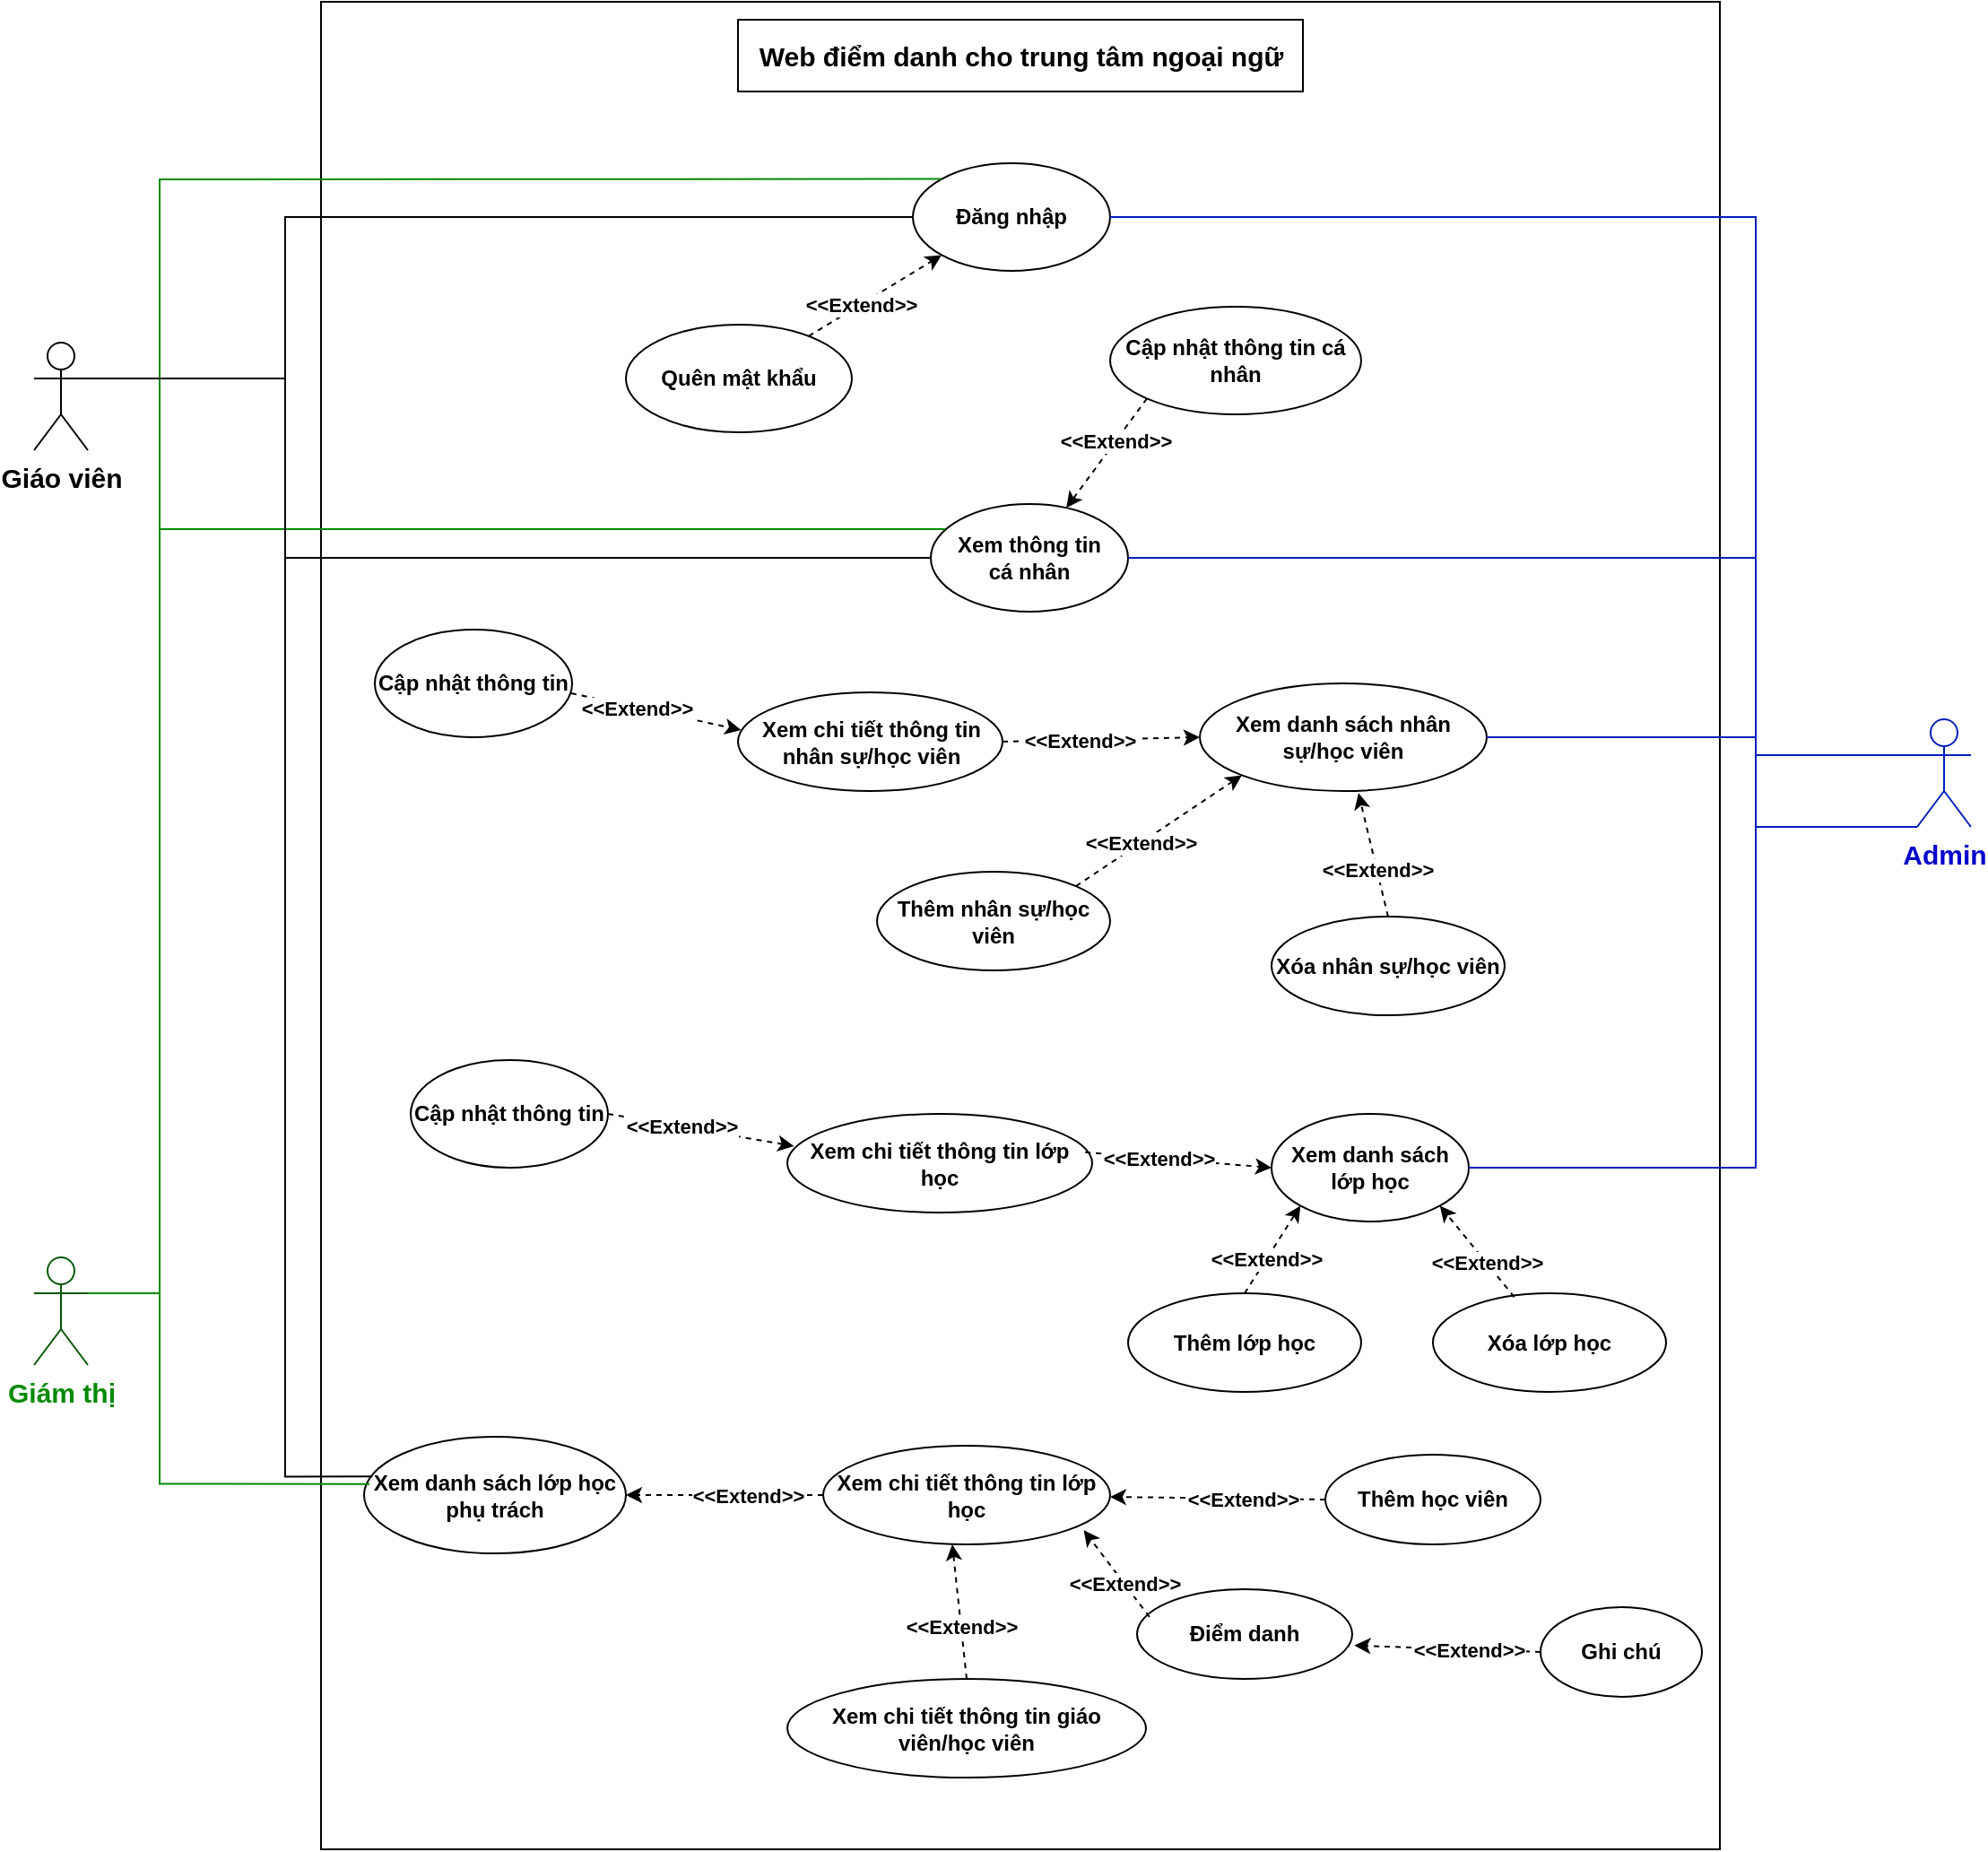 <mxfile version="20.8.23" type="github">
  <diagram name="Page-1" id="CRNQidJyGZVOagn2CQu6">
    <mxGraphModel dx="2924" dy="1124" grid="1" gridSize="10" guides="1" tooltips="1" connect="1" arrows="1" fold="1" page="1" pageScale="1" pageWidth="850" pageHeight="1100" math="0" shadow="0">
      <root>
        <mxCell id="0" />
        <mxCell id="1" parent="0" />
        <mxCell id="foU8qJLjKtTW0TO3vTlr-1" value="" style="rounded=0;whiteSpace=wrap;html=1;fontStyle=1" parent="1" vertex="1">
          <mxGeometry x="60" y="35" width="780" height="1030" as="geometry" />
        </mxCell>
        <mxCell id="foU8qJLjKtTW0TO3vTlr-2" value="&lt;font style=&quot;font-size: 15px;&quot;&gt;&lt;span&gt;Web điểm danh cho trung tâm ngoại ngữ&lt;/span&gt;&lt;/font&gt;" style="rounded=0;whiteSpace=wrap;html=1;fontStyle=1" parent="1" vertex="1">
          <mxGeometry x="292.5" y="45" width="315" height="40" as="geometry" />
        </mxCell>
        <mxCell id="foU8qJLjKtTW0TO3vTlr-3" value="&lt;font style=&quot;&quot; color=&quot;#0000cc&quot;&gt;Admin&lt;/font&gt;" style="shape=umlActor;verticalLabelPosition=bottom;verticalAlign=top;html=1;outlineConnect=0;fontSize=15;fillColor=none;fontColor=#ffffff;strokeColor=#001DBC;fontStyle=1" parent="1" vertex="1">
          <mxGeometry x="950" y="435" width="30" height="60" as="geometry" />
        </mxCell>
        <mxCell id="foU8qJLjKtTW0TO3vTlr-12" value="Giáo viên" style="shape=umlActor;verticalLabelPosition=bottom;verticalAlign=top;html=1;outlineConnect=0;fontSize=15;fontStyle=1" parent="1" vertex="1">
          <mxGeometry x="-100" y="225" width="30" height="60" as="geometry" />
        </mxCell>
        <mxCell id="foU8qJLjKtTW0TO3vTlr-16" value="Đăng nhập" style="ellipse;whiteSpace=wrap;html=1;fontStyle=1" parent="1" vertex="1">
          <mxGeometry x="390" y="125" width="110" height="60" as="geometry" />
        </mxCell>
        <mxCell id="foU8qJLjKtTW0TO3vTlr-18" value="Quên mật khẩu" style="ellipse;whiteSpace=wrap;html=1;fontStyle=1" parent="1" vertex="1">
          <mxGeometry x="230" y="215" width="126" height="60" as="geometry" />
        </mxCell>
        <mxCell id="foU8qJLjKtTW0TO3vTlr-19" value="" style="endArrow=classic;html=1;rounded=0;entryX=0;entryY=1;entryDx=0;entryDy=0;dashed=1;fontStyle=1" parent="1" source="foU8qJLjKtTW0TO3vTlr-18" target="foU8qJLjKtTW0TO3vTlr-16" edge="1">
          <mxGeometry width="50" height="50" relative="1" as="geometry">
            <mxPoint x="501" y="245" as="sourcePoint" />
            <mxPoint x="431" y="275" as="targetPoint" />
          </mxGeometry>
        </mxCell>
        <mxCell id="foU8qJLjKtTW0TO3vTlr-20" value="&amp;lt;&amp;lt;Extend&amp;gt;&amp;gt;" style="edgeLabel;html=1;align=center;verticalAlign=middle;resizable=0;points=[];fontStyle=1" parent="foU8qJLjKtTW0TO3vTlr-19" connectable="0" vertex="1">
          <mxGeometry x="-0.223" relative="1" as="geometry">
            <mxPoint as="offset" />
          </mxGeometry>
        </mxCell>
        <mxCell id="foU8qJLjKtTW0TO3vTlr-26" value="Xem danh sách lớp học" style="ellipse;whiteSpace=wrap;html=1;fontStyle=1" parent="1" vertex="1">
          <mxGeometry x="590" y="655" width="110" height="60" as="geometry" />
        </mxCell>
        <mxCell id="foU8qJLjKtTW0TO3vTlr-28" value="Xem thông tin&lt;br&gt;cá nhân" style="ellipse;whiteSpace=wrap;html=1;fontStyle=1" parent="1" vertex="1">
          <mxGeometry x="400" y="315" width="110" height="60" as="geometry" />
        </mxCell>
        <mxCell id="foU8qJLjKtTW0TO3vTlr-29" value="Xem danh sách nhân sự/học viên" style="ellipse;whiteSpace=wrap;html=1;fontStyle=1" parent="1" vertex="1">
          <mxGeometry x="550" y="415" width="160" height="60" as="geometry" />
        </mxCell>
        <mxCell id="foU8qJLjKtTW0TO3vTlr-31" value="" style="endArrow=none;html=1;rounded=0;fontSize=15;exitX=1;exitY=0.333;exitDx=0;exitDy=0;exitPerimeter=0;entryX=0;entryY=0.5;entryDx=0;entryDy=0;fontStyle=1" parent="1" source="foU8qJLjKtTW0TO3vTlr-12" target="foU8qJLjKtTW0TO3vTlr-16" edge="1">
          <mxGeometry width="50" height="50" relative="1" as="geometry">
            <mxPoint x="420" y="455" as="sourcePoint" />
            <mxPoint x="470" y="405" as="targetPoint" />
            <Array as="points">
              <mxPoint x="40" y="245" />
              <mxPoint x="40" y="155" />
            </Array>
          </mxGeometry>
        </mxCell>
        <mxCell id="foU8qJLjKtTW0TO3vTlr-33" value="" style="endArrow=none;html=1;rounded=0;fontSize=15;exitX=1;exitY=0.333;exitDx=0;exitDy=0;exitPerimeter=0;entryX=0;entryY=0.5;entryDx=0;entryDy=0;fontStyle=1" parent="1" source="foU8qJLjKtTW0TO3vTlr-12" target="foU8qJLjKtTW0TO3vTlr-28" edge="1">
          <mxGeometry width="50" height="50" relative="1" as="geometry">
            <mxPoint x="50" y="465" as="sourcePoint" />
            <mxPoint x="400" y="345" as="targetPoint" />
            <Array as="points">
              <mxPoint x="40" y="245" />
              <mxPoint x="40" y="345" />
            </Array>
          </mxGeometry>
        </mxCell>
        <mxCell id="foU8qJLjKtTW0TO3vTlr-37" value="" style="endArrow=none;html=1;rounded=0;fontSize=15;fillColor=#0050ef;strokeColor=#001DBC;entryX=0;entryY=0.333;entryDx=0;entryDy=0;entryPerimeter=0;exitX=1;exitY=0.5;exitDx=0;exitDy=0;fontStyle=1" parent="1" source="foU8qJLjKtTW0TO3vTlr-16" target="foU8qJLjKtTW0TO3vTlr-3" edge="1">
          <mxGeometry width="50" height="50" relative="1" as="geometry">
            <mxPoint x="520" y="455" as="sourcePoint" />
            <mxPoint x="570" y="405" as="targetPoint" />
            <Array as="points">
              <mxPoint x="860" y="155" />
              <mxPoint x="860" y="455" />
            </Array>
          </mxGeometry>
        </mxCell>
        <mxCell id="foU8qJLjKtTW0TO3vTlr-39" value="" style="endArrow=none;html=1;rounded=0;fontSize=15;fillColor=#0050ef;strokeColor=#001DBC;exitX=1;exitY=0.5;exitDx=0;exitDy=0;entryX=0;entryY=0.333;entryDx=0;entryDy=0;entryPerimeter=0;fontStyle=1" parent="1" source="foU8qJLjKtTW0TO3vTlr-28" target="foU8qJLjKtTW0TO3vTlr-3" edge="1">
          <mxGeometry width="50" height="50" relative="1" as="geometry">
            <mxPoint x="510" y="345" as="sourcePoint" />
            <mxPoint x="860" y="455" as="targetPoint" />
            <Array as="points">
              <mxPoint x="860" y="345" />
              <mxPoint x="860" y="455" />
            </Array>
          </mxGeometry>
        </mxCell>
        <mxCell id="foU8qJLjKtTW0TO3vTlr-40" value="" style="endArrow=none;html=1;rounded=0;fontSize=15;fillColor=#0050ef;strokeColor=#001DBC;exitX=1;exitY=0.5;exitDx=0;exitDy=0;entryX=0;entryY=1;entryDx=0;entryDy=0;entryPerimeter=0;fontStyle=1;edgeStyle=orthogonalEdgeStyle;" parent="1" source="foU8qJLjKtTW0TO3vTlr-29" target="foU8qJLjKtTW0TO3vTlr-3" edge="1">
          <mxGeometry width="50" height="50" relative="1" as="geometry">
            <mxPoint x="510" y="435" as="sourcePoint" />
            <mxPoint x="870" y="465" as="targetPoint" />
            <Array as="points">
              <mxPoint x="860" y="445" />
              <mxPoint x="860" y="495" />
            </Array>
          </mxGeometry>
        </mxCell>
        <mxCell id="foU8qJLjKtTW0TO3vTlr-42" value="" style="endArrow=none;html=1;rounded=0;fontSize=15;fillColor=#0050ef;strokeColor=#001DBC;exitX=1;exitY=0.5;exitDx=0;exitDy=0;entryX=0;entryY=1;entryDx=0;entryDy=0;entryPerimeter=0;fontStyle=1" parent="1" source="foU8qJLjKtTW0TO3vTlr-26" target="foU8qJLjKtTW0TO3vTlr-3" edge="1">
          <mxGeometry width="50" height="50" relative="1" as="geometry">
            <mxPoint x="720" y="665" as="sourcePoint" />
            <mxPoint x="870" y="505" as="targetPoint" />
            <Array as="points">
              <mxPoint x="860" y="685" />
              <mxPoint x="860" y="495" />
            </Array>
          </mxGeometry>
        </mxCell>
        <mxCell id="xnCUMMj6vFn5ndqKwVFb-1" value="&lt;font color=&quot;#008a00&quot;&gt;Giám thị&lt;/font&gt;" style="shape=umlActor;verticalLabelPosition=bottom;verticalAlign=top;html=1;outlineConnect=0;fontSize=15;fontStyle=1;fillColor=none;fontColor=#ffffff;strokeColor=#005700;" parent="1" vertex="1">
          <mxGeometry x="-100" y="735" width="30" height="60" as="geometry" />
        </mxCell>
        <mxCell id="xnCUMMj6vFn5ndqKwVFb-2" value="" style="endArrow=none;html=1;rounded=0;fontColor=#008a00;strokeColor=#008a00;exitX=1;exitY=0.333;exitDx=0;exitDy=0;exitPerimeter=0;entryX=0;entryY=0;entryDx=0;entryDy=0;" parent="1" source="xnCUMMj6vFn5ndqKwVFb-1" target="foU8qJLjKtTW0TO3vTlr-16" edge="1">
          <mxGeometry width="50" height="50" relative="1" as="geometry">
            <mxPoint x="-20" y="775" as="sourcePoint" />
            <mxPoint x="30" y="725" as="targetPoint" />
            <Array as="points">
              <mxPoint x="-30" y="755" />
              <mxPoint x="-30" y="134" />
            </Array>
          </mxGeometry>
        </mxCell>
        <mxCell id="xnCUMMj6vFn5ndqKwVFb-4" value="" style="endArrow=none;html=1;rounded=0;fontColor=#008a00;strokeColor=#008a00;exitX=1;exitY=0.333;exitDx=0;exitDy=0;exitPerimeter=0;entryX=0.073;entryY=0.233;entryDx=0;entryDy=0;entryPerimeter=0;" parent="1" source="xnCUMMj6vFn5ndqKwVFb-1" target="foU8qJLjKtTW0TO3vTlr-28" edge="1">
          <mxGeometry width="50" height="50" relative="1" as="geometry">
            <mxPoint x="-60" y="765" as="sourcePoint" />
            <mxPoint x="416" y="276" as="targetPoint" />
            <Array as="points">
              <mxPoint x="-30" y="755" />
              <mxPoint x="-30" y="329" />
            </Array>
          </mxGeometry>
        </mxCell>
        <mxCell id="xnCUMMj6vFn5ndqKwVFb-8" value="Ghi chú" style="ellipse;whiteSpace=wrap;html=1;fontStyle=1" parent="1" vertex="1">
          <mxGeometry x="740" y="930" width="90" height="50" as="geometry" />
        </mxCell>
        <mxCell id="xnCUMMj6vFn5ndqKwVFb-9" value="" style="endArrow=classic;html=1;rounded=0;exitX=0;exitY=0.5;exitDx=0;exitDy=0;dashed=1;fontStyle=1;entryX=1.01;entryY=0.627;entryDx=0;entryDy=0;entryPerimeter=0;" parent="1" source="xnCUMMj6vFn5ndqKwVFb-8" target="JiPtHDF4y1pOYtlBRICb-31" edge="1">
          <mxGeometry width="50" height="50" relative="1" as="geometry">
            <mxPoint x="580" y="125" as="sourcePoint" />
            <mxPoint x="530" y="1125" as="targetPoint" />
          </mxGeometry>
        </mxCell>
        <mxCell id="xnCUMMj6vFn5ndqKwVFb-10" value="&amp;lt;&amp;lt;Extend&amp;gt;&amp;gt;" style="edgeLabel;html=1;align=center;verticalAlign=middle;resizable=0;points=[];fontStyle=1" parent="xnCUMMj6vFn5ndqKwVFb-9" connectable="0" vertex="1">
          <mxGeometry x="-0.223" relative="1" as="geometry">
            <mxPoint as="offset" />
          </mxGeometry>
        </mxCell>
        <mxCell id="JiPtHDF4y1pOYtlBRICb-1" value="Cập nhật thông tin cá nhân" style="ellipse;whiteSpace=wrap;html=1;fontStyle=1" parent="1" vertex="1">
          <mxGeometry x="500" y="205" width="140" height="60" as="geometry" />
        </mxCell>
        <mxCell id="JiPtHDF4y1pOYtlBRICb-2" value="" style="endArrow=classic;html=1;rounded=0;exitX=0;exitY=1;exitDx=0;exitDy=0;dashed=1;fontStyle=1;" parent="1" source="JiPtHDF4y1pOYtlBRICb-1" target="foU8qJLjKtTW0TO3vTlr-28" edge="1">
          <mxGeometry width="50" height="50" relative="1" as="geometry">
            <mxPoint x="550" y="255" as="sourcePoint" />
            <mxPoint x="494" y="186" as="targetPoint" />
          </mxGeometry>
        </mxCell>
        <mxCell id="JiPtHDF4y1pOYtlBRICb-3" value="&amp;lt;&amp;lt;Extend&amp;gt;&amp;gt;" style="edgeLabel;html=1;align=center;verticalAlign=middle;resizable=0;points=[];fontStyle=1" parent="JiPtHDF4y1pOYtlBRICb-2" connectable="0" vertex="1">
          <mxGeometry x="-0.223" relative="1" as="geometry">
            <mxPoint as="offset" />
          </mxGeometry>
        </mxCell>
        <mxCell id="JiPtHDF4y1pOYtlBRICb-4" value="Xem chi tiết thông tin nhân sự/học viên" style="ellipse;whiteSpace=wrap;html=1;fontStyle=1" parent="1" vertex="1">
          <mxGeometry x="292.5" y="420" width="147.5" height="55" as="geometry" />
        </mxCell>
        <mxCell id="JiPtHDF4y1pOYtlBRICb-5" value="Cập nhật thông tin" style="ellipse;whiteSpace=wrap;html=1;fontStyle=1" parent="1" vertex="1">
          <mxGeometry x="90" y="385" width="110" height="60" as="geometry" />
        </mxCell>
        <mxCell id="JiPtHDF4y1pOYtlBRICb-6" value="Thêm nhân sự/học viên" style="ellipse;whiteSpace=wrap;html=1;fontStyle=1" parent="1" vertex="1">
          <mxGeometry x="370" y="520" width="130" height="55" as="geometry" />
        </mxCell>
        <mxCell id="JiPtHDF4y1pOYtlBRICb-7" value="Xóa nhân sự/học viên" style="ellipse;whiteSpace=wrap;html=1;fontStyle=1" parent="1" vertex="1">
          <mxGeometry x="590" y="545" width="130" height="55" as="geometry" />
        </mxCell>
        <mxCell id="JiPtHDF4y1pOYtlBRICb-8" value="" style="endArrow=classic;html=1;rounded=0;exitX=1;exitY=0.5;exitDx=0;exitDy=0;dashed=1;fontStyle=1;entryX=0;entryY=0.5;entryDx=0;entryDy=0;" parent="1" source="JiPtHDF4y1pOYtlBRICb-4" target="foU8qJLjKtTW0TO3vTlr-29" edge="1">
          <mxGeometry width="50" height="50" relative="1" as="geometry">
            <mxPoint x="531" y="266" as="sourcePoint" />
            <mxPoint x="486" y="327" as="targetPoint" />
          </mxGeometry>
        </mxCell>
        <mxCell id="JiPtHDF4y1pOYtlBRICb-9" value="&amp;lt;&amp;lt;Extend&amp;gt;&amp;gt;" style="edgeLabel;html=1;align=center;verticalAlign=middle;resizable=0;points=[];fontStyle=1" parent="JiPtHDF4y1pOYtlBRICb-8" connectable="0" vertex="1">
          <mxGeometry x="-0.223" relative="1" as="geometry">
            <mxPoint as="offset" />
          </mxGeometry>
        </mxCell>
        <mxCell id="JiPtHDF4y1pOYtlBRICb-11" value="" style="endArrow=classic;html=1;rounded=0;exitX=1;exitY=0;exitDx=0;exitDy=0;dashed=1;fontStyle=1;entryX=0;entryY=1;entryDx=0;entryDy=0;" parent="1" source="JiPtHDF4y1pOYtlBRICb-6" target="foU8qJLjKtTW0TO3vTlr-29" edge="1">
          <mxGeometry width="50" height="50" relative="1" as="geometry">
            <mxPoint x="432" y="475" as="sourcePoint" />
            <mxPoint x="560" y="455" as="targetPoint" />
          </mxGeometry>
        </mxCell>
        <mxCell id="JiPtHDF4y1pOYtlBRICb-12" value="&amp;lt;&amp;lt;Extend&amp;gt;&amp;gt;" style="edgeLabel;html=1;align=center;verticalAlign=middle;resizable=0;points=[];fontStyle=1" parent="JiPtHDF4y1pOYtlBRICb-11" connectable="0" vertex="1">
          <mxGeometry x="-0.223" relative="1" as="geometry">
            <mxPoint as="offset" />
          </mxGeometry>
        </mxCell>
        <mxCell id="JiPtHDF4y1pOYtlBRICb-13" value="" style="endArrow=classic;html=1;rounded=0;exitX=0.5;exitY=0;exitDx=0;exitDy=0;dashed=1;fontStyle=1;entryX=0.553;entryY=1.019;entryDx=0;entryDy=0;entryPerimeter=0;" parent="1" source="JiPtHDF4y1pOYtlBRICb-7" target="foU8qJLjKtTW0TO3vTlr-29" edge="1">
          <mxGeometry width="50" height="50" relative="1" as="geometry">
            <mxPoint x="442" y="485" as="sourcePoint" />
            <mxPoint x="570" y="465" as="targetPoint" />
          </mxGeometry>
        </mxCell>
        <mxCell id="JiPtHDF4y1pOYtlBRICb-14" value="&amp;lt;&amp;lt;Extend&amp;gt;&amp;gt;" style="edgeLabel;html=1;align=center;verticalAlign=middle;resizable=0;points=[];fontStyle=1" parent="JiPtHDF4y1pOYtlBRICb-13" connectable="0" vertex="1">
          <mxGeometry x="-0.223" relative="1" as="geometry">
            <mxPoint as="offset" />
          </mxGeometry>
        </mxCell>
        <mxCell id="JiPtHDF4y1pOYtlBRICb-15" value="" style="endArrow=classic;html=1;rounded=0;exitX=0.995;exitY=0.592;exitDx=0;exitDy=0;dashed=1;fontStyle=1;entryX=0.012;entryY=0.381;entryDx=0;entryDy=0;entryPerimeter=0;exitPerimeter=0;" parent="1" source="JiPtHDF4y1pOYtlBRICb-5" target="JiPtHDF4y1pOYtlBRICb-4" edge="1">
          <mxGeometry width="50" height="50" relative="1" as="geometry">
            <mxPoint x="665" y="545" as="sourcePoint" />
            <mxPoint x="648" y="486" as="targetPoint" />
          </mxGeometry>
        </mxCell>
        <mxCell id="JiPtHDF4y1pOYtlBRICb-16" value="&amp;lt;&amp;lt;Extend&amp;gt;&amp;gt;" style="edgeLabel;html=1;align=center;verticalAlign=middle;resizable=0;points=[];fontStyle=1" parent="JiPtHDF4y1pOYtlBRICb-15" connectable="0" vertex="1">
          <mxGeometry x="-0.223" relative="1" as="geometry">
            <mxPoint as="offset" />
          </mxGeometry>
        </mxCell>
        <mxCell id="JiPtHDF4y1pOYtlBRICb-17" value="Xem chi tiết thông tin lớp học" style="ellipse;whiteSpace=wrap;html=1;fontStyle=1" parent="1" vertex="1">
          <mxGeometry x="320" y="655" width="170" height="55" as="geometry" />
        </mxCell>
        <mxCell id="JiPtHDF4y1pOYtlBRICb-18" value="Cập nhật thông tin" style="ellipse;whiteSpace=wrap;html=1;fontStyle=1" parent="1" vertex="1">
          <mxGeometry x="110" y="625" width="110" height="60" as="geometry" />
        </mxCell>
        <mxCell id="JiPtHDF4y1pOYtlBRICb-19" value="Thêm lớp học" style="ellipse;whiteSpace=wrap;html=1;fontStyle=1" parent="1" vertex="1">
          <mxGeometry x="510" y="755" width="130" height="55" as="geometry" />
        </mxCell>
        <mxCell id="JiPtHDF4y1pOYtlBRICb-20" value="Xóa lớp học" style="ellipse;whiteSpace=wrap;html=1;fontStyle=1" parent="1" vertex="1">
          <mxGeometry x="680" y="755" width="130" height="55" as="geometry" />
        </mxCell>
        <mxCell id="JiPtHDF4y1pOYtlBRICb-21" value="" style="endArrow=classic;html=1;rounded=0;exitX=1;exitY=0.5;exitDx=0;exitDy=0;dashed=1;fontStyle=1;entryX=0.022;entryY=0.327;entryDx=0;entryDy=0;entryPerimeter=0;" parent="1" source="JiPtHDF4y1pOYtlBRICb-18" target="JiPtHDF4y1pOYtlBRICb-17" edge="1">
          <mxGeometry width="50" height="50" relative="1" as="geometry">
            <mxPoint x="229" y="431" as="sourcePoint" />
            <mxPoint x="332" y="451" as="targetPoint" />
          </mxGeometry>
        </mxCell>
        <mxCell id="JiPtHDF4y1pOYtlBRICb-22" value="&amp;lt;&amp;lt;Extend&amp;gt;&amp;gt;" style="edgeLabel;html=1;align=center;verticalAlign=middle;resizable=0;points=[];fontStyle=1" parent="JiPtHDF4y1pOYtlBRICb-21" connectable="0" vertex="1">
          <mxGeometry x="-0.223" relative="1" as="geometry">
            <mxPoint as="offset" />
          </mxGeometry>
        </mxCell>
        <mxCell id="JiPtHDF4y1pOYtlBRICb-24" value="" style="endArrow=classic;html=1;rounded=0;exitX=0.977;exitY=0.388;exitDx=0;exitDy=0;dashed=1;fontStyle=1;entryX=0;entryY=0.5;entryDx=0;entryDy=0;exitPerimeter=0;" parent="1" source="JiPtHDF4y1pOYtlBRICb-17" target="foU8qJLjKtTW0TO3vTlr-26" edge="1">
          <mxGeometry width="50" height="50" relative="1" as="geometry">
            <mxPoint x="303" y="685" as="sourcePoint" />
            <mxPoint x="405" y="695" as="targetPoint" />
          </mxGeometry>
        </mxCell>
        <mxCell id="JiPtHDF4y1pOYtlBRICb-25" value="&amp;lt;&amp;lt;Extend&amp;gt;&amp;gt;" style="edgeLabel;html=1;align=center;verticalAlign=middle;resizable=0;points=[];fontStyle=1" parent="JiPtHDF4y1pOYtlBRICb-24" connectable="0" vertex="1">
          <mxGeometry x="-0.223" relative="1" as="geometry">
            <mxPoint as="offset" />
          </mxGeometry>
        </mxCell>
        <mxCell id="JiPtHDF4y1pOYtlBRICb-26" value="" style="endArrow=classic;html=1;rounded=0;exitX=0.5;exitY=0;exitDx=0;exitDy=0;dashed=1;fontStyle=1;entryX=0;entryY=1;entryDx=0;entryDy=0;" parent="1" source="JiPtHDF4y1pOYtlBRICb-19" target="foU8qJLjKtTW0TO3vTlr-26" edge="1">
          <mxGeometry width="50" height="50" relative="1" as="geometry">
            <mxPoint x="477" y="689" as="sourcePoint" />
            <mxPoint x="600" y="695" as="targetPoint" />
          </mxGeometry>
        </mxCell>
        <mxCell id="JiPtHDF4y1pOYtlBRICb-27" value="&amp;lt;&amp;lt;Extend&amp;gt;&amp;gt;" style="edgeLabel;html=1;align=center;verticalAlign=middle;resizable=0;points=[];fontStyle=1" parent="JiPtHDF4y1pOYtlBRICb-26" connectable="0" vertex="1">
          <mxGeometry x="-0.223" relative="1" as="geometry">
            <mxPoint as="offset" />
          </mxGeometry>
        </mxCell>
        <mxCell id="JiPtHDF4y1pOYtlBRICb-28" value="" style="endArrow=classic;html=1;rounded=0;exitX=0.349;exitY=0.039;exitDx=0;exitDy=0;dashed=1;fontStyle=1;entryX=1;entryY=1;entryDx=0;entryDy=0;exitPerimeter=0;" parent="1" source="JiPtHDF4y1pOYtlBRICb-20" target="foU8qJLjKtTW0TO3vTlr-26" edge="1">
          <mxGeometry width="50" height="50" relative="1" as="geometry">
            <mxPoint x="487" y="699" as="sourcePoint" />
            <mxPoint x="610" y="705" as="targetPoint" />
          </mxGeometry>
        </mxCell>
        <mxCell id="JiPtHDF4y1pOYtlBRICb-29" value="&amp;lt;&amp;lt;Extend&amp;gt;&amp;gt;" style="edgeLabel;html=1;align=center;verticalAlign=middle;resizable=0;points=[];fontStyle=1" parent="JiPtHDF4y1pOYtlBRICb-28" connectable="0" vertex="1">
          <mxGeometry x="-0.223" relative="1" as="geometry">
            <mxPoint as="offset" />
          </mxGeometry>
        </mxCell>
        <mxCell id="JiPtHDF4y1pOYtlBRICb-30" value="Xem danh sách lớp học phụ trách" style="ellipse;whiteSpace=wrap;html=1;fontStyle=1" parent="1" vertex="1">
          <mxGeometry x="84" y="835" width="146" height="65" as="geometry" />
        </mxCell>
        <mxCell id="JiPtHDF4y1pOYtlBRICb-31" value="Điểm danh" style="ellipse;whiteSpace=wrap;html=1;fontStyle=1" parent="1" vertex="1">
          <mxGeometry x="515" y="920" width="120" height="50" as="geometry" />
        </mxCell>
        <mxCell id="JiPtHDF4y1pOYtlBRICb-32" value="" style="endArrow=classic;html=1;rounded=0;exitX=0.058;exitY=0.31;exitDx=0;exitDy=0;dashed=1;fontStyle=1;exitPerimeter=0;entryX=0.908;entryY=0.855;entryDx=0;entryDy=0;entryPerimeter=0;" parent="1" source="JiPtHDF4y1pOYtlBRICb-31" target="x4KOJVOSGeH09oPiY5ND-3" edge="1">
          <mxGeometry width="50" height="50" relative="1" as="geometry">
            <mxPoint x="693" y="942" as="sourcePoint" />
            <mxPoint x="541" y="916" as="targetPoint" />
          </mxGeometry>
        </mxCell>
        <mxCell id="JiPtHDF4y1pOYtlBRICb-33" value="&amp;lt;&amp;lt;Extend&amp;gt;&amp;gt;" style="edgeLabel;html=1;align=center;verticalAlign=middle;resizable=0;points=[];fontStyle=1" parent="JiPtHDF4y1pOYtlBRICb-32" connectable="0" vertex="1">
          <mxGeometry x="-0.223" relative="1" as="geometry">
            <mxPoint as="offset" />
          </mxGeometry>
        </mxCell>
        <mxCell id="JiPtHDF4y1pOYtlBRICb-36" value="" style="endArrow=none;html=1;rounded=0;fontColor=#008a00;strokeColor=#008a00;exitX=1;exitY=0.333;exitDx=0;exitDy=0;exitPerimeter=0;entryX=0.021;entryY=0.405;entryDx=0;entryDy=0;entryPerimeter=0;edgeStyle=orthogonalEdgeStyle;" parent="1" source="xnCUMMj6vFn5ndqKwVFb-1" target="JiPtHDF4y1pOYtlBRICb-30" edge="1">
          <mxGeometry width="50" height="50" relative="1" as="geometry">
            <mxPoint x="-60" y="765" as="sourcePoint" />
            <mxPoint x="418" y="339" as="targetPoint" />
            <Array as="points">
              <mxPoint x="-30" y="755" />
              <mxPoint x="-30" y="861" />
            </Array>
          </mxGeometry>
        </mxCell>
        <mxCell id="JiPtHDF4y1pOYtlBRICb-37" value="" style="endArrow=none;html=1;rounded=0;fontSize=15;entryX=0.032;entryY=0.341;entryDx=0;entryDy=0;fontStyle=1;entryPerimeter=0;exitX=1;exitY=0.333;exitDx=0;exitDy=0;exitPerimeter=0;edgeStyle=orthogonalEdgeStyle;" parent="1" source="foU8qJLjKtTW0TO3vTlr-12" target="JiPtHDF4y1pOYtlBRICb-30" edge="1">
          <mxGeometry width="50" height="50" relative="1" as="geometry">
            <mxPoint x="-60" y="275" as="sourcePoint" />
            <mxPoint x="410" y="355" as="targetPoint" />
            <Array as="points">
              <mxPoint x="40" y="245" />
              <mxPoint x="40" y="857" />
            </Array>
          </mxGeometry>
        </mxCell>
        <mxCell id="dXW_Rqvyk3DPM6Psw0of-1" value="Thêm học viên" style="ellipse;whiteSpace=wrap;html=1;fontStyle=1" parent="1" vertex="1">
          <mxGeometry x="620" y="845" width="120" height="50" as="geometry" />
        </mxCell>
        <mxCell id="dXW_Rqvyk3DPM6Psw0of-2" value="" style="endArrow=classic;html=1;rounded=0;exitX=0;exitY=0.5;exitDx=0;exitDy=0;dashed=1;fontStyle=1;" parent="1" source="dXW_Rqvyk3DPM6Psw0of-1" target="x4KOJVOSGeH09oPiY5ND-3" edge="1">
          <mxGeometry width="50" height="50" relative="1" as="geometry">
            <mxPoint x="412" y="966" as="sourcePoint" />
            <mxPoint x="302" y="903" as="targetPoint" />
          </mxGeometry>
        </mxCell>
        <mxCell id="dXW_Rqvyk3DPM6Psw0of-3" value="&amp;lt;&amp;lt;Extend&amp;gt;&amp;gt;" style="edgeLabel;html=1;align=center;verticalAlign=middle;resizable=0;points=[];fontStyle=1" parent="dXW_Rqvyk3DPM6Psw0of-2" connectable="0" vertex="1">
          <mxGeometry x="-0.223" relative="1" as="geometry">
            <mxPoint as="offset" />
          </mxGeometry>
        </mxCell>
        <mxCell id="x4KOJVOSGeH09oPiY5ND-3" value="Xem chi tiết thông tin lớp học" style="ellipse;whiteSpace=wrap;html=1;fontStyle=1" parent="1" vertex="1">
          <mxGeometry x="340" y="840" width="160" height="55" as="geometry" />
        </mxCell>
        <mxCell id="x4KOJVOSGeH09oPiY5ND-4" value="" style="endArrow=classic;html=1;rounded=0;exitX=0;exitY=0.5;exitDx=0;exitDy=0;dashed=1;fontStyle=1;entryX=1;entryY=0.5;entryDx=0;entryDy=0;" parent="1" source="x4KOJVOSGeH09oPiY5ND-3" target="JiPtHDF4y1pOYtlBRICb-30" edge="1">
          <mxGeometry width="50" height="50" relative="1" as="geometry">
            <mxPoint x="450" y="955" as="sourcePoint" />
            <mxPoint x="319" y="895" as="targetPoint" />
          </mxGeometry>
        </mxCell>
        <mxCell id="x4KOJVOSGeH09oPiY5ND-5" value="&amp;lt;&amp;lt;Extend&amp;gt;&amp;gt;" style="edgeLabel;html=1;align=center;verticalAlign=middle;resizable=0;points=[];fontStyle=1" parent="x4KOJVOSGeH09oPiY5ND-4" connectable="0" vertex="1">
          <mxGeometry x="-0.223" relative="1" as="geometry">
            <mxPoint as="offset" />
          </mxGeometry>
        </mxCell>
        <mxCell id="NkVfp7Vrt0b0NBib6sNS-2" value="Xem chi tiết thông tin giáo viên/học viên" style="ellipse;whiteSpace=wrap;html=1;fontStyle=1" vertex="1" parent="1">
          <mxGeometry x="320" y="970" width="200" height="55" as="geometry" />
        </mxCell>
        <mxCell id="NkVfp7Vrt0b0NBib6sNS-3" value="" style="endArrow=classic;html=1;rounded=0;exitX=0.5;exitY=0;exitDx=0;exitDy=0;dashed=1;fontStyle=1;entryX=0.45;entryY=1;entryDx=0;entryDy=0;entryPerimeter=0;" edge="1" parent="1" source="NkVfp7Vrt0b0NBib6sNS-2" target="x4KOJVOSGeH09oPiY5ND-3">
          <mxGeometry width="50" height="50" relative="1" as="geometry">
            <mxPoint x="532" y="946" as="sourcePoint" />
            <mxPoint x="495" y="897" as="targetPoint" />
          </mxGeometry>
        </mxCell>
        <mxCell id="NkVfp7Vrt0b0NBib6sNS-4" value="&amp;lt;&amp;lt;Extend&amp;gt;&amp;gt;" style="edgeLabel;html=1;align=center;verticalAlign=middle;resizable=0;points=[];fontStyle=1" connectable="0" vertex="1" parent="NkVfp7Vrt0b0NBib6sNS-3">
          <mxGeometry x="-0.223" relative="1" as="geometry">
            <mxPoint as="offset" />
          </mxGeometry>
        </mxCell>
      </root>
    </mxGraphModel>
  </diagram>
</mxfile>
